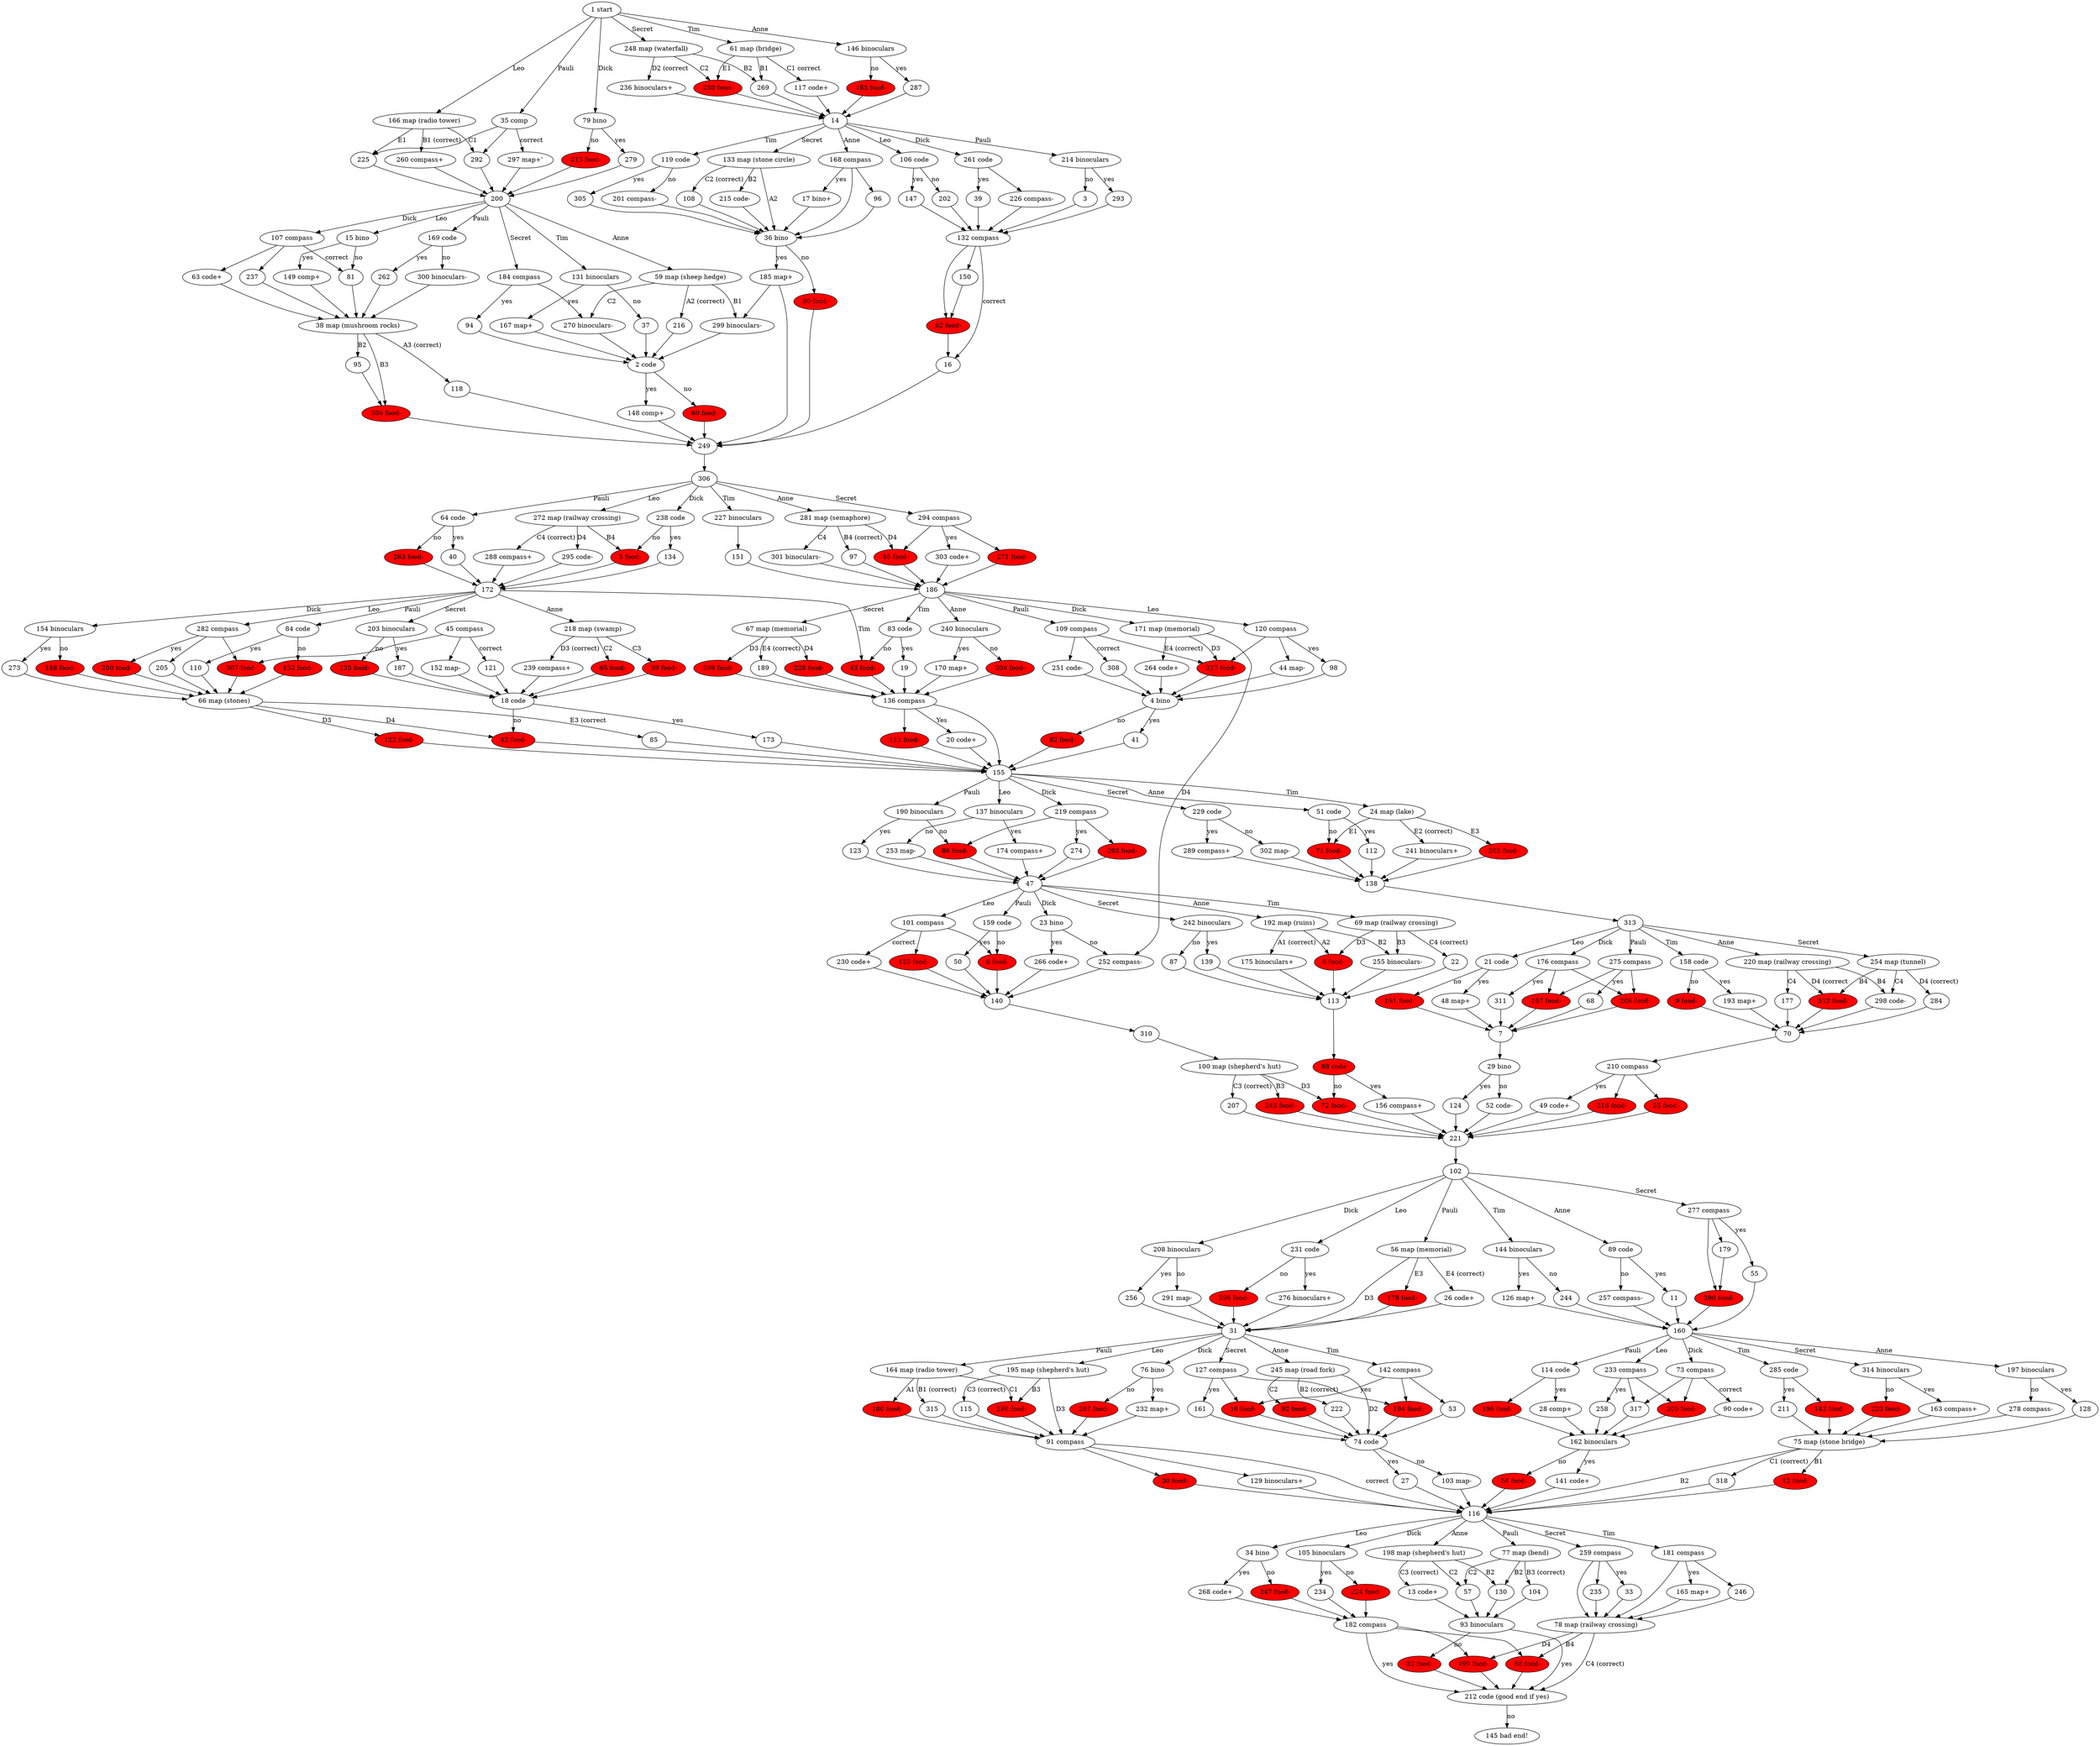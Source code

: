 digraph ghosttrain {
    1 [label="1 start"]
    1 -> 166 [label="Leo"]
    1 -> 79 [label="Dick"]
    1 -> 35 [label="Pauli"]
    1 -> 146 [label="Anne"]
    1 -> 61 [label="Tim"]
    1 -> 248 [label="Secret"]

    2 [label="2 code"]
    2 -> 148 [label="yes"]
    2 -> 60 [label="no"]

    3 -> 132

    4 [label="4 bino"]
    4 -> 41 [label="yes"]
    4 -> 82 [label="no"]

    5 [label="5 food-" fillcolor="red" style="filled"]
    5 -> 172

    6 [label="6 food-" fillcolor="red" style="filled"]
    6 -> 113

    7 -> 29

    8 [label="8 food-" fillcolor="red" style="filled"]
    8 -> 140

    9 [label="9 food-" fillcolor="red" style="filled"]
    9 -> 70

    10 [label="10 food-" fillcolor="red" style="filled"]
    10 -> 74

    11 -> 160

    12 [label="12 food-" fillcolor="red" style="filled"]
    12 -> 116

    13 [label="13 code+"]
    13 -> 93

    14 -> 106 [label="Leo"]
    14 -> 261 [label="Dick"]
    14 -> 214 [label="Pauli"]
    14 -> 168 [label="Anne"]
    14 -> 119 [label="Tim"]
    14 -> 133 [label="Secret"]

    15 [label="15 bino"]
    15 -> 149 [label="yes"]
    15 -> 81 [label="no"]

    16 -> 249

    17 [label="17 bino+"]
    17 -> 36

    18 [label="18 code"]
    18 -> 173 [label="yes"]
    18 -> 42 [label="no"]

    19 -> 136

    20 [label="20 code+"]
    20 -> 155

    21 [label="21 code"]
    21 -> 48 [label="yes"]
    21 -> 191 [label="no"]

    22 -> 113

    23 [label="23 bino"]
    23 -> 266 [label="yes"]
    23 -> 252 [label="no"]

    24 [label="24 map (lake)"]
    24 -> 241 [label="E2 (correct)"]
    24 -> 265 [label="E3"]
    24 -> 71 [label="E1"]

    25 [label="25 food-" fillcolor="red" style="filled"]
    25 -> 221

    26 [label="26 code+"]
    26 -> 31

    27 -> 116 # First duplicate

    28 [label="28 comp+"]
    28 -> 162

    29 [label="29 bino"]
    29 -> 124 [label="yes"]
    29 -> 52 [label="no"]

    30 [label="30 food-" fillcolor="red" style="filled"]
    30 -> 116

    31 -> 195 [label="Leo"]
    31 -> 76 [label="Dick"]
    31 -> 164 [label="Pauli"]
    31 -> 245 [label="Anne"]
    31 -> 143 [label="Tim"]
    31 -> 127 [label="Secret"]

    32 [label="32 food-" fillcolor="red" style="filled"]
    32 -> 212

    33 -> 78

    34 [label="34 bino"]
    34 -> 268 [label="yes"]
    34 -> 247 [label="no"]

    35 [label="35 comp"]
    35 -> 297 [label="correct"]
    35 -> 225
    35 -> 292

    36 [label="36 bino"]
    36 -> 185 [label="yes"]
    36 -> 80 [label="no"]

    37 -> 2

    38 [label="38 map (mushroom rocks)"]
    38 -> 118 [label="A3 (correct)"]
    38 -> 95 [label="B2"]
    38 -> 304 [label="B3"]

    39 -> 132

    40 -> 172

    41 -> 155

    42 [label="42 food-" fillcolor="red" style="filled"]
    42 -> 155

    43 [label="43 food-" fillcolor="red" style="filled"]
    43 -> 136

    44 [label="44 map-"]
    44 -> 4

    45 [label="45 compass"]
    45 -> 121 [label="correct"]
    45 -> 153
    45 -> 307

    46 [label="46 food-" fillcolor="red" style="filled"]
    46 -> 186

    47 -> 101 [label="Leo"]
    47 -> 23 [label="Dick"]
    47 -> 159 [label="Pauli"]
    47 -> 192 [label="Anne"]
    47 -> 69 [label="Tim"]
    47 -> 242 [label="Secret"]

    48 [label="48 map+"]
    48 -> 7

    49 [label="49 code+"]
    49 -> 221

    50 -> 140

    51 [label="51 code"]
    51 -> 112 [label="yes"]
    51 -> 71 [label="no"]

    52 [label="52 code-"]
    52 -> 221

    53 -> 74

    54 [label="54 food-" fillcolor="red" style="filled"]
    54 -> 116

    55 -> 160

    56 [label="56 map (memorial)"]
    56 -> 31 [label="D3"]
    56 -> 178 [label="E3"]
    56 -> 26 [label="E4 (correct)"]

    57 -> 93

    58 [label="58 food-" fillcolor="red" style="filled"]
    58 -> 212

    59 [label="59 map (sheep hedge)"]
    59 -> 270 [label="C2"]
    59 -> 216 [label="A2 (correct)"]
    59 -> 299 [label="B1"]

    60 [label="60 food-" fillcolor="red" style="filled"]
    60 -> 249

    61 [label="61 map (bridge)"]
    61 -> 280 [label="E1"]
    61 -> 269 [label="B1"]
    61 -> 117 [label="C1 correct"]

    62 [label="62 food-" fillcolor="red" style="filled"]
    62 -> 16

    63 [label="63 code+"]
    63 -> 38

    64 [label="64 code"]
    64 -> 40 [label="yes"]
    64 -> 263 [label="no"]

    65 [label="65 food-" fillcolor="red" style="filled"]
    65 -> 18

    66 [label="66 map (stones)"]
    66 -> 42 [label="D4"]
    66 -> 122 [label="D3"]
    66 -> 85 [label="E3 (correct"]

    67 [label="67 map (memorial)"]
    67 -> 309 [label="D3"]
    67 -> 189 [label="E4 (correct)"]
    67 -> 228 [label="D4"]

    68 -> 7

    69 [label="69 map (railway crossing)"]
    69 -> 22 [label="C4 (correct)"]
    69 -> 6 [label="D3"]
    69 -> 255 [label="B3"]

    70 -> 210

    71 [label="71 food-" fillcolor="red" style="filled"]
    71 -> 138

    72 [label="72 food-" fillcolor="red" style="filled"]
    72 -> 221

    73 [label="73 compass"]
    73 -> 90 [label="correct"]
    73 -> 317
    73 -> 209

    74 [label="74 code"]
    74 -> 27 [label="yes"]
    74 -> 103 [label="no"]

    75 [label="75 map (stone bridge)"]
    75 -> 12 [label="B1"]
    75 -> 318 [label="C1 (correct)"]
    75 -> 116 [label="B2"]

    76 [label="76 bino"]
    76 -> 232 [label="yes"]
    76 -> 267 [label="no"]

    77 [label="77 map (bend)"]
    77 -> 130 [label="B2"]
    77 -> 104 [label="B3 (correct)"]
    77 -> 57 [label="C2"]

    78 [label="78 map (railway crossing)"]
    78 -> 58 [label="B4"]
    78 -> 199 [label="D4"]
    78 -> 212 [label="C4 (correct)"]

    79 [label="79 bino"]
    79 -> 279 [label="yes"]
    79 -> 213 [label="no"]

    80 [label="80 food-" fillcolor="red" style="filled"]
    80 -> 249

    81 -> 38

    82 [label="82 food-" fillcolor="red" style="filled"]
    82 -> 155

    83 [label="83 code"]
    83 -> 19 [label="yes"]
    83 -> 43 [label="no"]

    84 [label="84 code"]
    84 -> 110 [label="yes"]
    84 -> 152 [label="no"]

    85 -> 155

    86 [label="86 food-" fillcolor="red" style="filled"]
    86 -> 47

    88 [label="87 food-" fillcolor="red" style="filled"]
    87 -> 113

    88 [label="88 code"]
    88 -> 156 [label="yes"]
    88 -> 72 [label="no"]

    89 [label="89 code"]
    89 -> 11 [label="yes"]
    89 -> 257 [label="no"]

    90 [label="90 code+"]
    90 -> 162

    91 [label="91 compass"]
    91 -> 116 [label="correct"]
    91 -> 30
    91 -> 129

    92 [label="92 food-" fillcolor="red" style="filled"]
    92 -> 74

    93 [label="93 binoculars"]
    93 -> 212 [label="yes"]
    93 -> 32 [label="no"]

    94 -> 2

    95 -> 304

    96 -> 36

    97 -> 186

    98 -> 4

    99 [label="99 food-" fillcolor="red" style="filled"]
    99 -> 18

    100 [label="100 map (shepherd's hut)"]
    100 -> 72 [label="D3"]
    100 -> 243 [label="B3"]
    100 -> 207 [label="C3 (correct)"]

    101 [label="101 compass"]
    101 -> 230 [label="correct"]
    101 -> 125
    101 -> 8

    102 -> 231 [label="Leo"]
    102 -> 208 [label="Dick"]
    102 -> 56 [label="Pauli"]
    102 -> 89 [label="Anne"]
    102 -> 144 [label="Tim"]
    102 -> 277 [label="Secret"]

    103 [label="103 map-"]
    103 -> 116

    104 -> 93

    105 [label="105 binoculars"]
    105 -> 234 [label="yes"]
    105 -> 224 [label="no"]

    106 [label="106 code"]
    106 -> 147 [label="yes"]
    106 -> 202 [label="no"]

    107 [label="107 compass"]
    107 -> 81 [label="correct"]
    107 -> 237
    107 -> 63

    108 -> 36

    109 [label="109 compass"]
    109 -> 308 [label="correct"]
    109 -> 217
    109 -> 251

    110 -> 66

    111 [label="111 food-" fillcolor="red" style="filled"]
    111 -> 155

    112 -> 138

    113 -> 88

    114 [label="114 code"]
    114 -> 28 [label="yes"]
    114 -> 196

    115 -> 91

    116 -> 34 [label="Leo"]
    116 -> 105 [label="Dick"]
    116 -> 77 [label="Pauli"]
    116 -> 198 [label="Anne"]
    116 -> 181 [label="Tim"]
    116 -> 259 [label="Secret"]

    117 [label="117 code+"]
    117 -> 14

    118 -> 249

    119 [label="119 code"]
    119 -> 305 [label="yes"]
    119 -> 201 [label="no"]

    120 [label="120 compass"]
    120 -> 98 [label="yes"]
    120 -> 44
    120 -> 217

    121 -> 18

    122 [label="122 food-" fillcolor="red" style="filled"]
    122 -> 155

    123 -> 47

    124 -> 221

    125 [label="125 food-" fillcolor="red" style="filled"]
    125 -> 140

    126 [label="126 map+"]
    126 -> 160

    127 [label="127 compass"]
    127 -> 161 [label="yes"]
    127 -> 10
    127 -> 194

    128 -> 75

    129 [label="129 binoculars+"]
    129 -> 116

    130 -> 93

    131 [label="131 binoculars"]
    131 -> 167 [label="yes"]
    131 -> 37 [label="no"]

    132 [label="132 compass"]
    132 -> 16 [label="correct"]
    132 -> 62
    132 -> 150

    133 [label="133 map (stone circle)"]
    133 -> 36 [label="A2"]
    133 -> 215 [label="B2"]
    133 -> 108 [label="C2 (correct)"]

    134 -> 172

    135 [label="135 food-" fillcolor="red" style="filled"]
    135 -> 18

    136 [label="136 compass"]
    136 -> 20 [label="Yes"] # Unclear
    136 -> 155
    136 -> 111

    137 [label="137 binoculars"]
    137 -> 174 [label="yes"]
    137 -> 253 [label="no"]

    138 -> 313

    139 -> 113

    140 -> 310

    141 [label="141 code+"]
    141 -> 116

    142 [label="142 food-" fillcolor="red" style="filled"]
    142 -> 75

    143 [label="142 compass"]
    143 -> 10 [label="yes"]
    143 -> 53
    143 -> 194

    144 [label="144 binoculars"]
    144 -> 126 [label="yes"]
    144 -> 244 [label="no"]

    145 [label="145 bad end!"]

    146 [label="146 binoculars"]
    146 -> 287 [label="yes"]
    146 -> 183 [label="no"]

    147 -> 132

    148 [label="148 comp+"]
    148 -> 249

    149 [label="149 comp+"]
    149 -> 38

    150 -> 62

    151 -> 186

    152 [label="152 food-" fillcolor="red" style="filled"]
    152 -> 66

    153 [label="152 map-"]
    153 -> 18

    154 [label="154 binoculars"]
    154 -> 273 [label="yes"]
    154 -> 188 [label="no"]

    155 -> 137 [label="Leo"]
    155 -> 219 [label="Dick"]
    155 -> 190 [label="Pauli"]
    155 -> 51 [label="Anne"]
    155 -> 24 [label="Tim"]
    155 -> 229 [label="Secret"]

    156 [label="156 compass+"]
    156 -> 221

    157 [label="157 food-" fillcolor="red" style="filled"]
    157 -> 7

    158 [label="158 code"]
    158 -> 193 [label="yes"]
    158 -> 9 [label="no"]

    159 [label="159 code"]
    159 -> 50 [label="yes"]
    159 -> 8 [label="no"]

    160 -> 233 [label="Leo"]
    160 -> 73 [label="Dick"]
    160 -> 114 [label="Pauli"]
    160 -> 197 [label="Anne"]
    160 -> 285 [label="Tim"]
    160 -> 314 [label="Secret"]

    161 -> 74

    162 [label="162 binoculars"]
    162 -> 141 [label="yes"]
    162 -> 54 [label="no"]

    163 [label="163 compass+"]
    163 -> 75

    164 [label="164 map (radio tower)"]
    164 -> 180 [label="A1"]
    164 -> 315 [label="B1 (correct)"]
    164 -> 286 [label="C1"]

    165 [label="165 map+"]
    165 -> 78

    166 [label="166 map (radio tower)"]
    166 -> 260 [label="B1 (correct)"] # Note, different than at 164
    166 -> 292 [label="C1"]
    166 -> 225 [label="E1"]

    167 [label="167 map+"]
    167 -> 2

    168 [label="168 compass"]
    168 -> 17 [label="yes"]
    168 -> 96
    168 -> 36

    169 [label="169 code"]
    169 -> 262 [label="yes"]
    169 -> 300 [label="no"]

    170 [label="170 map+"]
    170 -> 136

    171 [label="171 map (memorial)"]
    171 -> 264 [label="E4 (correct)"]
    171 -> 252 [label="D4"]
    171 -> 217 [label="D3"]

    172 -> 282 [label="Leo"]
    172 -> 154 [label="Dick"]
    172 -> 84 [label="Pauli"]
    172 -> 218 [label="Anne"]
    172 -> 43 [label="Tim"]
    172 -> 203 [label="Secret"]

    173 -> 155

    174 [label="174 compass+"]
    174 -> 47

    175 [label="175 binoculars+"]
    175 -> 113

    176 [label="176 compass"]
    176 -> 311 [label="yes"]
    176 -> 157
    176 -> 206

    177 -> 70

    178 [label="178 food-" fillcolor="red" style="filled"]
    178 -> 31

    179 -> 290

    180 [label="180 food-" fillcolor="red" style="filled"]
    180 -> 91

    181 [label="181 compass"]
    181 -> 165 [label="yes"]
    181 -> 78
    181 -> 246

    182 [label="182 compass"]
    182 -> 212 [label="yes"]
    182 -> 199
    182 -> 58

    183 [label="183 food-" fillcolor="red" style="filled"]
    183 -> 14

    184 [label="184 compass"]
    184 -> 94 [label="yes"]
    184 -> 270
    185 -> 299

    185 [label="185 map+"]
    185 -> 249

    186 -> 120 [label="Leo"]
    186 -> 171 [label="Dick"]
    186 -> 109 [label="Pauli"]
    186 -> 240 [label="Anne"]
    186 -> 83 [label="Tim"]
    186 -> 67 [label="Secret"]

    187 -> 18

    188 [label="188 food-" fillcolor="red" style="filled"]
    188 -> 66

    189 -> 136

    190 [label="190 binoculars"]
    190 -> 123 [label="yes"]
    190 -> 86 [label="no"]

    191 [label="191 food-" fillcolor="red" style="filled"]
    191 -> 7

    192 [label="192 map (ruins)"]
    192 -> 175 [label="A1 (correct)"]
    192 -> 6 [label="A2"]
    192 -> 255 [label="B2"]

    193 [label="193 map+"]
    193 -> 70

    194 [label="194 food-" fillcolor="red" style="filled"]
    194 -> 74

    195 [label="195 map (shepherd's hut)"]
    195 -> 286 [label="B3"]
    195 -> 91 [label="D3"]
    195 -> 115 [label="C3 (correct)"]

    196 [label="196 food-" fillcolor="red" style="filled"]
    196 -> 162

    197 [label="197 binoculars"]
    197 -> 128 [label="yes"]
    197 -> 278 [label="no"]

    198 [label="198 map (shepherd's hut)"]
    198 -> 130 [label="B2"]
    198 -> 57 [label="C2"]
    198 -> 13 [label="C3 (correct)"]

    199 [label="199 food-" fillcolor="red" style="filled"]
    199 -> 212

    200 -> 15 [label="Leo"]
    200 -> 107 [label="Dick"]
    200 -> 169 [label="Pauli"]
    200 -> 59 [label="Anne"]
    200 -> 131 [label="Tim"]
    200 -> 184 [label="Secret"]

    201 [label="201 compass-"]
    201 -> 36

    202 -> 132

    203 [label="203 binoculars"]
    203 -> 187 [label="yes"]
    203 -> 135 [label="no"]

    204 [label="204 food-" fillcolor="red" style="filled"]
    204 -> 136

    205 -> 66

    206 [label="206 food-" fillcolor="red" style="filled"]
    206 -> 7

    207 -> 221

    208 [label="208 binoculars"]
    208 -> 256 [label="yes"]
    208 -> 291 [label="no"]

    209 [label="209 food-" fillcolor="red" style="filled"]
    209 -> 162

    210 [label="210 compass"]
    210 -> 49 [label="yes"]
    210 -> 25
    210 -> 316

    211 -> 75

    212 [label="212 code (good end if yes)"]
    212 -> 145 [label="no"]

    213 [label="213 food-" fillcolor="red" style="filled"]
    213 -> 200

    214 [label="214 binoculars"]
    214 -> 293 [label="yes"]
    214 -> 3 [label="no"]

    215 [label="215 code-"]
    215 -> 36

    216 -> 2

    217 [label="217 food-" fillcolor="red" style="filled"]
    217 -> 4

    218 [label="218 map (swamp)"]
    218 -> 65 [label="C2"]
    218 -> 239 [label="D3 (correct)"]
    218 -> 99 [label="C3"]

    219 [label="219 compass"]
    219 -> 274 [label="yes"]
    219 -> 86
    219 -> 283

    220 [label="220 map (railway crossing)"]
    220 -> 298 [label="B4"]
    220 -> 177 [label="C4"]
    220 -> 312 [label="D4 (correct"]

    221 -> 102

    222 -> 74

    223 [label="223 food-" fillcolor="red" style="filled"]
    223 -> 75

    224 [label="224 food-" fillcolor="red" style="filled"]
    224 -> 182

    225 -> 200

    226 [label="226 compass-"]
    226 -> 132

    227 [label="227 binoculars"]
    227 -> 151

    228 [label="228 food-" fillcolor="red" style="filled"]
    228 -> 136

    229 [label="229 code"]
    229 -> 289 [label="yes"]
    229 -> 302 [label="no"]

    230 [label="230 code+"]
    230 -> 140

    231 [label="231 code"]
    231 -> 276 [label="yes"]
    231 -> 296 [label="no"]

    232 [label="232 map+"]
    232 -> 91

    233 [label="233 compass"]
    233 -> 258 [label="yes"]
    233 -> 209
    233 -> 317

    234 -> 182

    235 -> 78

    236 [label="236 binoculars+"]
    236 -> 14

    237 -> 38

    238 [label="238 code"]
    238 -> 134 [label="yes"]
    238 -> 5 [label="no"]

    239 [label="239 compass+"]
    239 -> 18

    240 [label="240 binoculars"]
    240 -> 170 [label="yes"]
    240 -> 204 [label="no"]

    241 [label="241 binoculars+"]
    241 -> 138

    242 [label="242 binoculars"]
    242 -> 139 [label="yes"]
    242 -> 87 [label="no"]

    243 [label="243 food-" fillcolor="red" style="filled"]
    243 -> 221

    244 -> 160

    245 [label="245 map (road fork)"]
    245 -> 222 [label="B2 (correct)"]
    245 -> 92 [label="C2"]
    245 -> 74 [label="D2"]

    246 -> 78

    247 [label="247 food-" fillcolor="red" style="filled"]
    247 -> 182

    248 [label="248 map (waterfall)"]
    248 -> 236 [label="D2 (correct"]
    248 -> 280 [label="C2"]
    248 -> 269 [label="B2"]

    249 -> 306

    250 [label="250 food-" fillcolor="red" style="filled"]
    250 -> 66

    251 [label="251 code-"]
    251 -> 4

    252 [label="252 compass-"]
    252 -> 140

    253 [label="253 map-"]
    253 -> 47

    254 [label="254 map (tunnel)"]
    254 -> 312 [label="B4"]
    254 -> 298 [label="C4"]
    254 -> 284 [label="D4 (correct)"]

    255 [label="255 binoculars-"]
    255 -> 113

    256 -> 31

    257 [label="257 compass-"]
    257 -> 160

    258 -> 162

    259 [label="259 compass"]
    259 -> 33 [label="yes"]
    259 -> 78
    259 -> 235

    260 [label="260 compass+"]
    260 -> 200

    261 [label="261 code"]
    261 -> 39 [label="yes"]
    261 -> 226

    262 -> 38

    263 [label="263 food-" fillcolor="red" style="filled"]
    263 -> 172

    264 [label="264 code+"]
    264 -> 4

    265 [label="265 food-" fillcolor="red" style="filled"]
    265 -> 138

    266 [label="266 code+"]
    266 -> 140

    267 [label="267 food-" fillcolor="red" style="filled"]
    267 -> 91

    268 [label="268 code+"]
    268 -> 182

    269 -> 14

    270 [label="270 binoculars-"]
    270 -> 2

    271 [label="271 food-" fillcolor="red" style="filled"]
    271 -> 186

    272 [label="272 map (railway crossing)"]
    272 -> 288 [label="C4 (correct)"]
    272 -> 295 [label="D4"]
    272 -> 5 [label="B4"]

    273 -> 66

    274 -> 47

    275 [label="275 compass"]
    275 -> 68 [label="yes"]
    275 -> 206
    275 -> 157

    276 [label="276 binoculars+"]
    276 -> 31

    277 [label="277 compass"]
    277 -> 55 [label="yes"]
    277 -> 290
    277 -> 179

    278 [label="278 compass-"]
    278 -> 75

    279 -> 200

    280 [label="280 food-" fillcolor="red" style="filled"]
    280 -> 14

    281 [label="281 map (semaphore)"]
    281 -> 46 [label="D4"]
    281 -> 97 [label="B4 (correct)"]
    281 -> 301 [label="C4"]

    282 [label="282 compass"]
    282 -> 250 [label="yes"]
    282 -> 307
    282 -> 205

    283 [label="283 food-" fillcolor="red" style="filled"]
    283 -> 47

    284 -> 70

    285 [label="285 code"]
    285 -> 211 [label="yes"]
    285 -> 142

    286 [label="286 food-" fillcolor="red" style="filled"]
    286 -> 91

    287 -> 14

    288 [label="288 compass+"]
    288 -> 172

    289 [label="289 compass+"]
    289 -> 138

    290 [label="290 food-" fillcolor="red" style="filled"]
    290 -> 160

    291 [label="291 map-"]
    291 -> 31

    292 -> 200

    293 -> 132

    294 [label="294 compass"]
    294 -> 303 [label="yes"]
    294 -> 46
    294 -> 271

    295 [label="295 code-"]
    295 -> 172

    296 [label="296 food-" fillcolor="red" style="filled"]
    296 -> 31

    297 [label="297 map+'"]
    297 -> 200

    298 [label="298 code-"]
    298 -> 70

    299 [label="299 binoculars-"]
    299 -> 2

    300 [label="300 binoculars-"]
    300 -> 38

    301 [label="301 binoculars-"]
    301 -> 186

    302 [label="302 map-"]
    302 -> 138

    303 [label="303 code+"]
    303 -> 186

    304 [label="304 food-" fillcolor="red" style="filled"]
    304 -> 249

    305 -> 36

    306 -> 272 [label="Leo"]
    306 -> 238 [label="Dick"]
    306 -> 64 [label="Pauli"]
    306 -> 281 [label="Anne"]
    306 -> 227 [label="Tim"]
    306 -> 294 [label="Secret"]

    307 [label="307 food-" fillcolor="red" style="filled"]
    307 -> 66

    308 -> 4

    309 [label="309 food-" fillcolor="red" style="filled"]
    309 -> 136

    310 -> 100

    311 -> 7

    312 [label="312 food-" fillcolor="red" style="filled"]
    312 -> 70

    313 -> 21 [label="Leo"]
    313 -> 176 [label="Dick"]
    313 -> 275 [label="Pauli"]
    313 -> 220 [label="Anne"]
    313 -> 158 [label="Tim"]
    313 -> 254 [label="Secret"]

    314 [label="314 binoculars"]
    314 -> 163 [label="yes"]
    314 -> 223 [label="no"]

    315 -> 91

    316 [label="316 food-" fillcolor="red" style="filled"]
    316 -> 221

    317 -> 162

    318 -> 116
}
